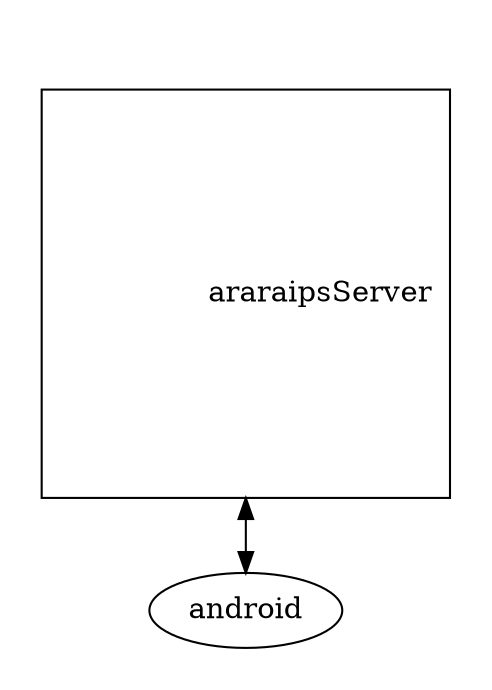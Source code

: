 
//initial_state 
digraph name{ 
	
	subgraph cluster_Servers{
	style="invis"
	rank=same
	araraipsServer						[shape="square", label="		araraipsServer"]
	label="test"
	}

	subgraph cluster_AndroidJava{
	style="invis"
	rank=same
	android								[shape="ellipse", label="android"]
	}

	araraipsServer	->		android		[dir="both"]
}

/*CUT*/
//step1_separateAndroid
digraph name{ 
	
	subgraph cluster_Servers{
	style="invis"
	rank=same
	araraipsServer							[shape="square", label="		araraipsServer"]
	}

	subgraph cluster_AndroidJava{
	style="invis"
	rank=same
	androidJava							[shape="ellipse", label="androidJava"]
	}

	subgraph cluster_AndroidScreen{
	style="invis"
	androidScreen						[shape="ellipse", label="androidScreen"]
	}

	araraipsServer	->		androidJava		[dir="both"]
	androidJava		->		androidScreen	[dir="both"]
}

/*CUT*/
//
digraph name{ 

	subgraph cluster_Servers{
	style="invis"
	rank=same
	araraipsServer						[shape="square", label="		araraipsServer"]
	}

	subgraph cluster_Webview{
	style="invis"
	rank=same
	androidWebView    					[shape="ellipse", label="androidWebView"]
	}

	subgraph cluster_AndroidJava{
	style="invis"
	rank=same
	androidJava							[shape="ellipse", label="androidJava"]
	}

	subgraph cluster_AndroidScreen{
	style="invis"
	androidScreen						[shape="ellipse", label="androidScreen"]
	}

	araraipsServer		->		androidWebView	[dir="both"]
	androidWebView		->		androidJava		[dir="both"]
	androidJava			->		androidScreen	[dir="both"]
}

/*CUT*/
//
digraph name{ 

	subgraph cluster_Servers{
	style="invis"
	rank=same
	araraipsServer						[shape="square", label="		araraipsServer"]
	araraipsLocationServer 				[shape="square", label="araraips\nLocationServer"]
	}

	subgraph cluster_Webview{
	style="invis"
	rank=same
	androidWebView    					[shape="ellipse", label="androidWebView"]
	}

	subgraph cluster_AndroidJava{
	style="invis"
	rank=same
	androidJava							[shape="ellipse", label="androidJava"]
	}

	subgraph cluster_AndroidScreen{
	style="invis"
	androidScreen						[shape="ellipse", label="androidScreen"]
	}

	araraipsLocationServer		->		androidWebView	[dir="both"]
	araraipsServer				->		androidWebView	[dir="both"]
	androidWebView				->		androidJava		[dir="both"]
	androidJava					->		androidScreen	[dir="both"]
}

